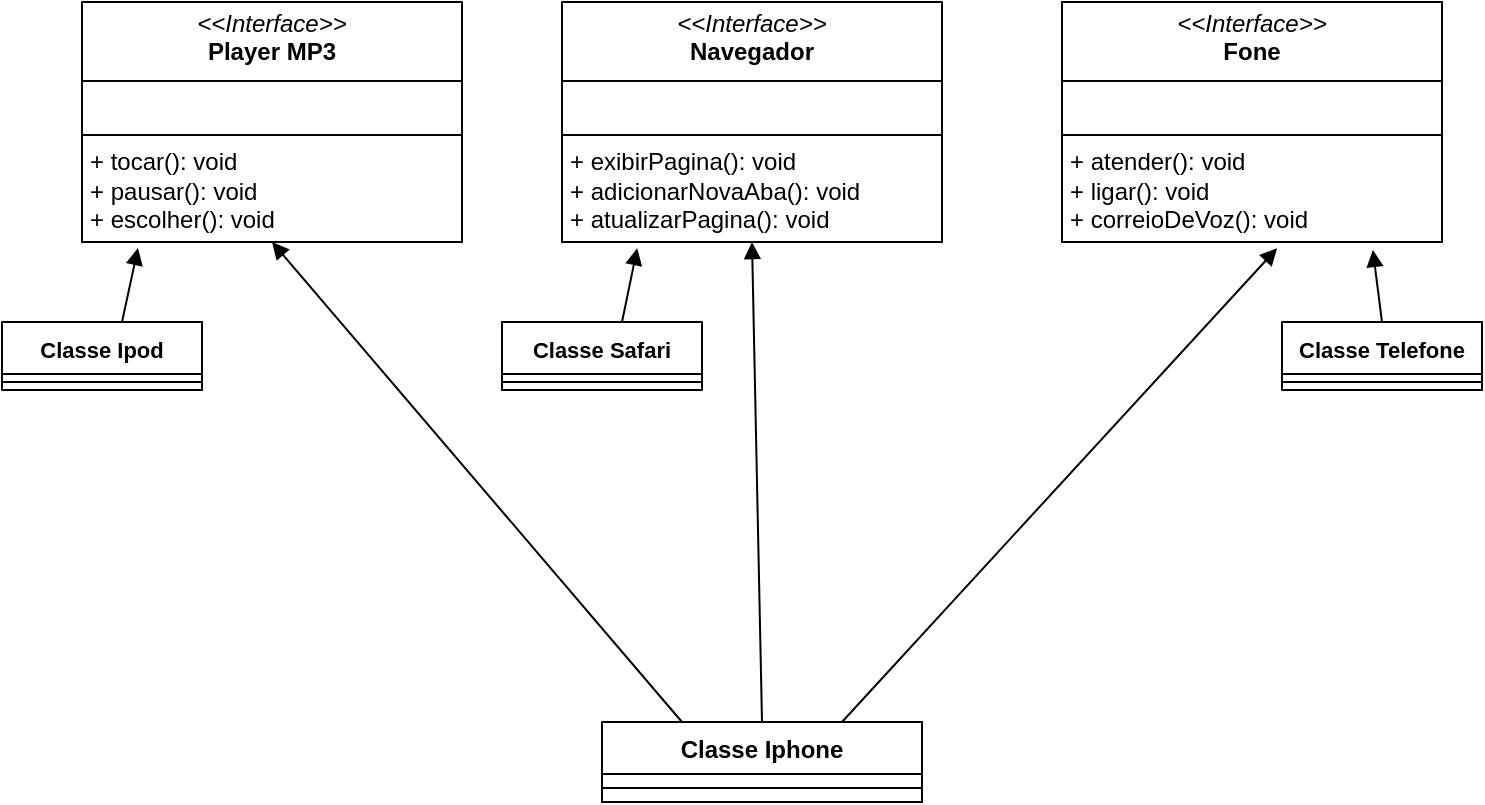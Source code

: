 <mxfile version="24.5.3" type="device">
  <diagram name="Página-1" id="U4-Zj4x3cH70NmYYPbV4">
    <mxGraphModel dx="765" dy="463" grid="1" gridSize="10" guides="1" tooltips="1" connect="1" arrows="1" fold="1" page="1" pageScale="1" pageWidth="827" pageHeight="1169" math="0" shadow="0">
      <root>
        <mxCell id="0" />
        <mxCell id="1" parent="0" />
        <mxCell id="GUJzvBMnGEmLJTOMubaB-13" value="Classe Iphone" style="swimlane;fontStyle=1;align=center;verticalAlign=top;childLayout=stackLayout;horizontal=1;startSize=26;horizontalStack=0;resizeParent=1;resizeParentMax=0;resizeLast=0;collapsible=1;marginBottom=0;whiteSpace=wrap;html=1;" vertex="1" parent="1">
          <mxGeometry x="340" y="400" width="160" height="40" as="geometry" />
        </mxCell>
        <mxCell id="GUJzvBMnGEmLJTOMubaB-15" value="" style="line;strokeWidth=1;fillColor=none;align=left;verticalAlign=middle;spacingTop=-1;spacingLeft=3;spacingRight=3;rotatable=0;labelPosition=right;points=[];portConstraint=eastwest;strokeColor=inherit;" vertex="1" parent="GUJzvBMnGEmLJTOMubaB-13">
          <mxGeometry y="26" width="160" height="14" as="geometry" />
        </mxCell>
        <mxCell id="GUJzvBMnGEmLJTOMubaB-19" value="&lt;p style=&quot;margin:0px;margin-top:4px;text-align:center;&quot;&gt;&lt;i&gt;&amp;lt;&amp;lt;Interface&amp;gt;&amp;gt;&lt;/i&gt;&lt;br&gt;&lt;b&gt;Player MP3&lt;/b&gt;&lt;/p&gt;&lt;hr size=&quot;1&quot; style=&quot;border-style:solid;&quot;&gt;&lt;p style=&quot;margin:0px;margin-left:4px;&quot;&gt;&lt;br&gt;&lt;/p&gt;&lt;hr size=&quot;1&quot; style=&quot;border-style:solid;&quot;&gt;&lt;p style=&quot;margin:0px;margin-left:4px;&quot;&gt;+ tocar(): void&lt;br&gt;+ pausar(): void&lt;/p&gt;&lt;p style=&quot;margin:0px;margin-left:4px;&quot;&gt;+ escolher(): void&lt;br&gt;&lt;/p&gt;" style="verticalAlign=top;align=left;overflow=fill;html=1;whiteSpace=wrap;" vertex="1" parent="1">
          <mxGeometry x="80" y="40" width="190" height="120" as="geometry" />
        </mxCell>
        <mxCell id="GUJzvBMnGEmLJTOMubaB-21" value="&lt;p style=&quot;margin:0px;margin-top:4px;text-align:center;&quot;&gt;&lt;i&gt;&amp;lt;&amp;lt;Interface&amp;gt;&amp;gt;&lt;/i&gt;&lt;br&gt;&lt;b&gt;Fone&lt;/b&gt;&lt;/p&gt;&lt;hr size=&quot;1&quot; style=&quot;border-style:solid;&quot;&gt;&lt;p style=&quot;margin:0px;margin-left:4px;&quot;&gt;&lt;br&gt;&lt;/p&gt;&lt;hr size=&quot;1&quot; style=&quot;border-style:solid;&quot;&gt;&lt;p style=&quot;margin:0px;margin-left:4px;&quot;&gt;+ atender(): void&lt;br&gt;+ ligar(): void&lt;/p&gt;&lt;p style=&quot;margin:0px;margin-left:4px;&quot;&gt;+ correioDeVoz(): void&lt;br&gt;&lt;/p&gt;" style="verticalAlign=top;align=left;overflow=fill;html=1;whiteSpace=wrap;" vertex="1" parent="1">
          <mxGeometry x="570" y="40" width="190" height="120" as="geometry" />
        </mxCell>
        <mxCell id="GUJzvBMnGEmLJTOMubaB-22" value="&lt;p style=&quot;margin:0px;margin-top:4px;text-align:center;&quot;&gt;&lt;i&gt;&amp;lt;&amp;lt;Interface&amp;gt;&amp;gt;&lt;/i&gt;&lt;br&gt;&lt;b&gt;Navegador&lt;/b&gt;&lt;/p&gt;&lt;hr size=&quot;1&quot; style=&quot;border-style:solid;&quot;&gt;&lt;p style=&quot;margin:0px;margin-left:4px;&quot;&gt;&lt;br&gt;&lt;/p&gt;&lt;hr size=&quot;1&quot; style=&quot;border-style:solid;&quot;&gt;&lt;p style=&quot;margin:0px;margin-left:4px;&quot;&gt;+ exibirPagina(): void&lt;br&gt;+ adicionarNovaAba(): void&lt;/p&gt;&lt;p style=&quot;margin:0px;margin-left:4px;&quot;&gt;+ atualizarPagina(): void&lt;br&gt;&lt;/p&gt;" style="verticalAlign=top;align=left;overflow=fill;html=1;whiteSpace=wrap;" vertex="1" parent="1">
          <mxGeometry x="320" y="40" width="190" height="120" as="geometry" />
        </mxCell>
        <mxCell id="GUJzvBMnGEmLJTOMubaB-23" value="" style="html=1;verticalAlign=bottom;endArrow=block;curved=0;rounded=0;entryX=0.5;entryY=1;entryDx=0;entryDy=0;exitX=0.25;exitY=0;exitDx=0;exitDy=0;" edge="1" parent="1" source="GUJzvBMnGEmLJTOMubaB-13" target="GUJzvBMnGEmLJTOMubaB-19">
          <mxGeometry width="80" relative="1" as="geometry">
            <mxPoint x="210" y="340" as="sourcePoint" />
            <mxPoint x="290" y="340" as="targetPoint" />
          </mxGeometry>
        </mxCell>
        <mxCell id="GUJzvBMnGEmLJTOMubaB-24" value="" style="html=1;verticalAlign=bottom;endArrow=block;curved=0;rounded=0;exitX=0.75;exitY=0;exitDx=0;exitDy=0;entryX=0.566;entryY=1.026;entryDx=0;entryDy=0;entryPerimeter=0;" edge="1" parent="1" source="GUJzvBMnGEmLJTOMubaB-13" target="GUJzvBMnGEmLJTOMubaB-21">
          <mxGeometry x="-0.002" width="80" relative="1" as="geometry">
            <mxPoint x="755" y="420" as="sourcePoint" />
            <mxPoint x="670" y="170" as="targetPoint" />
            <mxPoint as="offset" />
          </mxGeometry>
        </mxCell>
        <mxCell id="GUJzvBMnGEmLJTOMubaB-25" value="" style="html=1;verticalAlign=bottom;endArrow=block;curved=0;rounded=0;exitX=0.5;exitY=0;exitDx=0;exitDy=0;entryX=0.5;entryY=1;entryDx=0;entryDy=0;" edge="1" parent="1" source="GUJzvBMnGEmLJTOMubaB-13" target="GUJzvBMnGEmLJTOMubaB-22">
          <mxGeometry x="-0.002" width="80" relative="1" as="geometry">
            <mxPoint x="470" y="410" as="sourcePoint" />
            <mxPoint x="680" y="180" as="targetPoint" />
            <mxPoint as="offset" />
          </mxGeometry>
        </mxCell>
        <mxCell id="GUJzvBMnGEmLJTOMubaB-26" value="&lt;font style=&quot;font-size: 11px;&quot;&gt;Classe Ipod&lt;/font&gt;" style="swimlane;fontStyle=1;align=center;verticalAlign=top;childLayout=stackLayout;horizontal=1;startSize=26;horizontalStack=0;resizeParent=1;resizeParentMax=0;resizeLast=0;collapsible=1;marginBottom=0;whiteSpace=wrap;html=1;" vertex="1" parent="1">
          <mxGeometry x="40" y="200" width="100" height="34" as="geometry" />
        </mxCell>
        <mxCell id="GUJzvBMnGEmLJTOMubaB-28" value="" style="line;strokeWidth=1;fillColor=none;align=left;verticalAlign=middle;spacingTop=-1;spacingLeft=3;spacingRight=3;rotatable=0;labelPosition=right;points=[];portConstraint=eastwest;strokeColor=inherit;" vertex="1" parent="GUJzvBMnGEmLJTOMubaB-26">
          <mxGeometry y="26" width="100" height="8" as="geometry" />
        </mxCell>
        <mxCell id="GUJzvBMnGEmLJTOMubaB-30" value="&lt;font style=&quot;font-size: 11px;&quot;&gt;Classe Safari&lt;/font&gt;" style="swimlane;fontStyle=1;align=center;verticalAlign=top;childLayout=stackLayout;horizontal=1;startSize=26;horizontalStack=0;resizeParent=1;resizeParentMax=0;resizeLast=0;collapsible=1;marginBottom=0;whiteSpace=wrap;html=1;" vertex="1" parent="1">
          <mxGeometry x="290" y="200" width="100" height="34" as="geometry" />
        </mxCell>
        <mxCell id="GUJzvBMnGEmLJTOMubaB-32" value="" style="line;strokeWidth=1;fillColor=none;align=left;verticalAlign=middle;spacingTop=-1;spacingLeft=3;spacingRight=3;rotatable=0;labelPosition=right;points=[];portConstraint=eastwest;strokeColor=inherit;" vertex="1" parent="GUJzvBMnGEmLJTOMubaB-30">
          <mxGeometry y="26" width="100" height="8" as="geometry" />
        </mxCell>
        <mxCell id="GUJzvBMnGEmLJTOMubaB-34" value="&lt;font style=&quot;font-size: 11px;&quot;&gt;Classe Telefone&lt;/font&gt;" style="swimlane;fontStyle=1;align=center;verticalAlign=top;childLayout=stackLayout;horizontal=1;startSize=26;horizontalStack=0;resizeParent=1;resizeParentMax=0;resizeLast=0;collapsible=1;marginBottom=0;whiteSpace=wrap;html=1;" vertex="1" parent="1">
          <mxGeometry x="680" y="200" width="100" height="34" as="geometry" />
        </mxCell>
        <mxCell id="GUJzvBMnGEmLJTOMubaB-36" value="" style="line;strokeWidth=1;fillColor=none;align=left;verticalAlign=middle;spacingTop=-1;spacingLeft=3;spacingRight=3;rotatable=0;labelPosition=right;points=[];portConstraint=eastwest;strokeColor=inherit;" vertex="1" parent="GUJzvBMnGEmLJTOMubaB-34">
          <mxGeometry y="26" width="100" height="8" as="geometry" />
        </mxCell>
        <mxCell id="GUJzvBMnGEmLJTOMubaB-39" value="" style="html=1;verticalAlign=bottom;endArrow=block;curved=0;rounded=0;entryX=0.818;entryY=1.033;entryDx=0;entryDy=0;entryPerimeter=0;exitX=0.5;exitY=0;exitDx=0;exitDy=0;" edge="1" parent="1" source="GUJzvBMnGEmLJTOMubaB-34" target="GUJzvBMnGEmLJTOMubaB-21">
          <mxGeometry x="-0.002" width="80" relative="1" as="geometry">
            <mxPoint x="690" y="290" as="sourcePoint" />
            <mxPoint x="774" y="200" as="targetPoint" />
            <mxPoint as="offset" />
          </mxGeometry>
        </mxCell>
        <mxCell id="GUJzvBMnGEmLJTOMubaB-42" value="" style="html=1;verticalAlign=bottom;endArrow=block;curved=0;rounded=0;entryX=0.198;entryY=1.026;entryDx=0;entryDy=0;entryPerimeter=0;" edge="1" parent="1" target="GUJzvBMnGEmLJTOMubaB-22">
          <mxGeometry x="-0.002" width="80" relative="1" as="geometry">
            <mxPoint x="350" y="200" as="sourcePoint" />
            <mxPoint x="500" y="200" as="targetPoint" />
            <mxPoint as="offset" />
          </mxGeometry>
        </mxCell>
        <mxCell id="GUJzvBMnGEmLJTOMubaB-44" value="" style="html=1;verticalAlign=bottom;endArrow=block;curved=0;rounded=0;entryX=0.198;entryY=1.026;entryDx=0;entryDy=0;entryPerimeter=0;" edge="1" parent="1">
          <mxGeometry x="-0.002" width="80" relative="1" as="geometry">
            <mxPoint x="100" y="200" as="sourcePoint" />
            <mxPoint x="108" y="163" as="targetPoint" />
            <mxPoint as="offset" />
          </mxGeometry>
        </mxCell>
      </root>
    </mxGraphModel>
  </diagram>
</mxfile>
